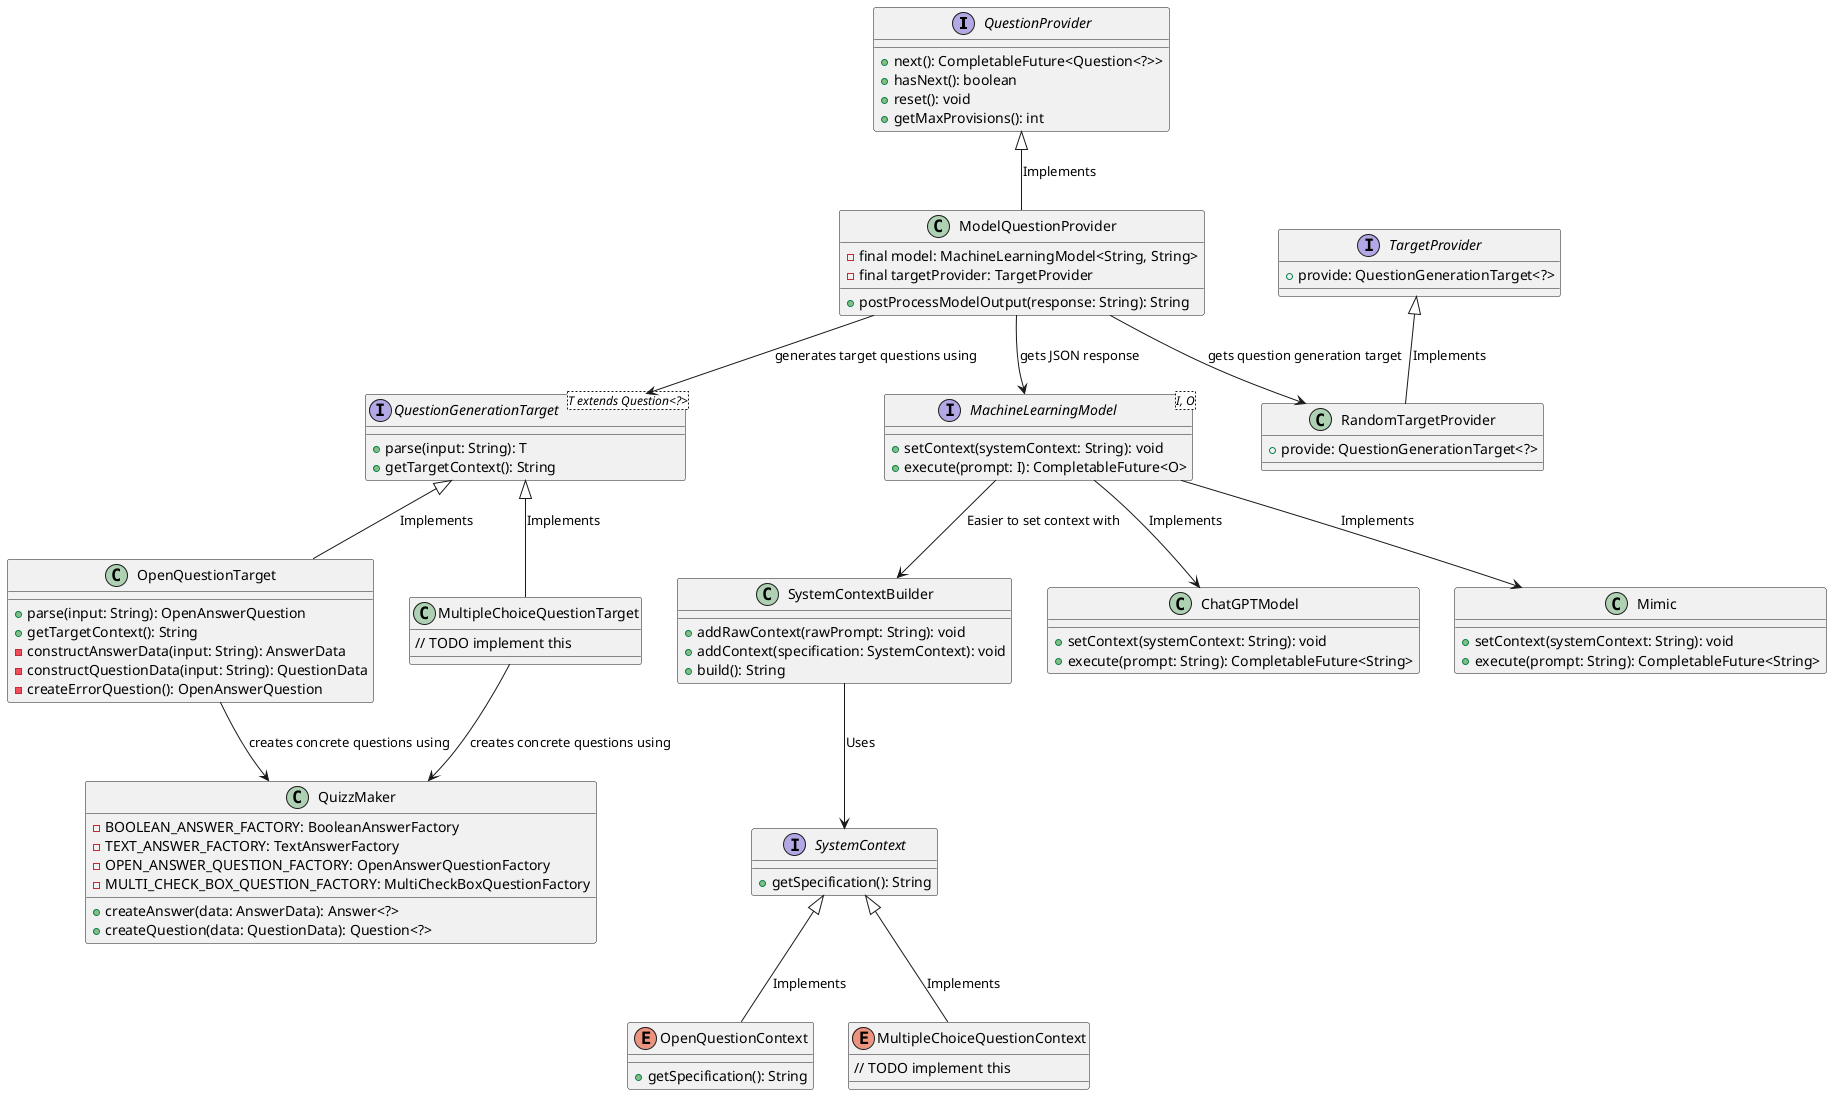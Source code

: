@startuml llm.puml

interface QuestionProvider {
    + next(): CompletableFuture<Question<?>>
    + hasNext(): boolean
    + reset(): void
    + getMaxProvisions(): int
}

class ModelQuestionProvider {
    - final model: MachineLearningModel<String, String>
    - final targetProvider: TargetProvider
    + postProcessModelOutput(response: String): String
}

interface QuestionGenerationTarget<T extends Question<?>> {
    + parse(input: String): T
    + getTargetContext(): String
}

class OpenQuestionTarget {
    + parse(input: String): OpenAnswerQuestion
    + getTargetContext(): String
    - constructAnswerData(input: String): AnswerData
    - constructQuestionData(input: String): QuestionData
    - createErrorQuestion(): OpenAnswerQuestion
}

class MultipleChoiceQuestionTarget {
    // TODO implement this
}

interface SystemContext {
    + getSpecification(): String
}

enum OpenQuestionContext {
    + getSpecification(): String
}

enum MultipleChoiceQuestionContext {
    // TODO implement this
}

class SystemContextBuilder {
    + addRawContext(rawPrompt: String): void
    + addContext(specification: SystemContext): void
    + build(): String
}

interface MachineLearningModel<I, O> {
    + setContext(systemContext: String): void
    + execute(prompt: I): CompletableFuture<O>
}

class ChatGPTModel {
    + setContext(systemContext: String): void
    + execute(prompt: String): CompletableFuture<String>
}

class Mimic {
    + setContext(systemContext: String): void
    + execute(prompt: String): CompletableFuture<String>
}

interface TargetProvider {
    + provide: QuestionGenerationTarget<?>
}

class RandomTargetProvider {
    + provide: QuestionGenerationTarget<?>
}

class QuizzMaker {
    - BOOLEAN_ANSWER_FACTORY: BooleanAnswerFactory
    - TEXT_ANSWER_FACTORY: TextAnswerFactory
    - OPEN_ANSWER_QUESTION_FACTORY: OpenAnswerQuestionFactory
    - MULTI_CHECK_BOX_QUESTION_FACTORY: MultiCheckBoxQuestionFactory
    + createAnswer(data: AnswerData): Answer<?>
    + createQuestion(data: QuestionData): Question<?>
}

TargetProvider <|-- RandomTargetProvider : Implements
QuestionProvider <|-- ModelQuestionProvider : Implements
QuestionGenerationTarget <|-- OpenQuestionTarget : Implements
MachineLearningModel --> ChatGPTModel : Implements
MachineLearningModel --> Mimic : Implements
QuestionGenerationTarget <|-- MultipleChoiceQuestionTarget : Implements
SystemContext <|-- MultipleChoiceQuestionContext : Implements
SystemContext <|-- OpenQuestionContext : Implements

SystemContextBuilder --> SystemContext : Uses
MachineLearningModel --> SystemContextBuilder : Easier to set context with
ModelQuestionProvider --> RandomTargetProvider : gets question generation target
ModelQuestionProvider --> MachineLearningModel : gets JSON response
ModelQuestionProvider --> QuestionGenerationTarget : generates target questions using
OpenQuestionTarget --> QuizzMaker : creates concrete questions using
MultipleChoiceQuestionTarget --> QuizzMaker : creates concrete questions using


@enduml
